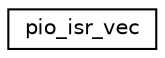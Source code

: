 digraph "Graphical Class Hierarchy"
{
 // LATEX_PDF_SIZE
  edge [fontname="Helvetica",fontsize="10",labelfontname="Helvetica",labelfontsize="10"];
  node [fontname="Helvetica",fontsize="10",shape=record];
  rankdir="LR";
  Node0 [label="pio_isr_vec",height=0.2,width=0.4,color="black", fillcolor="white", style="filled",URL="$structpio__isr__vec.html",tooltip="PIO interrupt callbacks for FIFO interrupts."];
}
